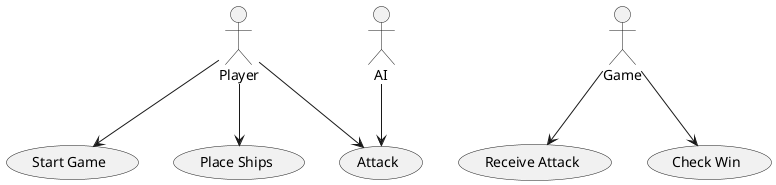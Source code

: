 @startuml Context_View
actor Player
actor AI
usecase "Start Game"
usecase "Place Ships"
usecase "Attack"
usecase "Receive Attack"
usecase "Check Win"

Player --> "Start Game"
Player --> "Place Ships"
Player --> "Attack"
Game --> "Receive Attack"
Game --> "Check Win"
AI --> "Attack"
@enduml